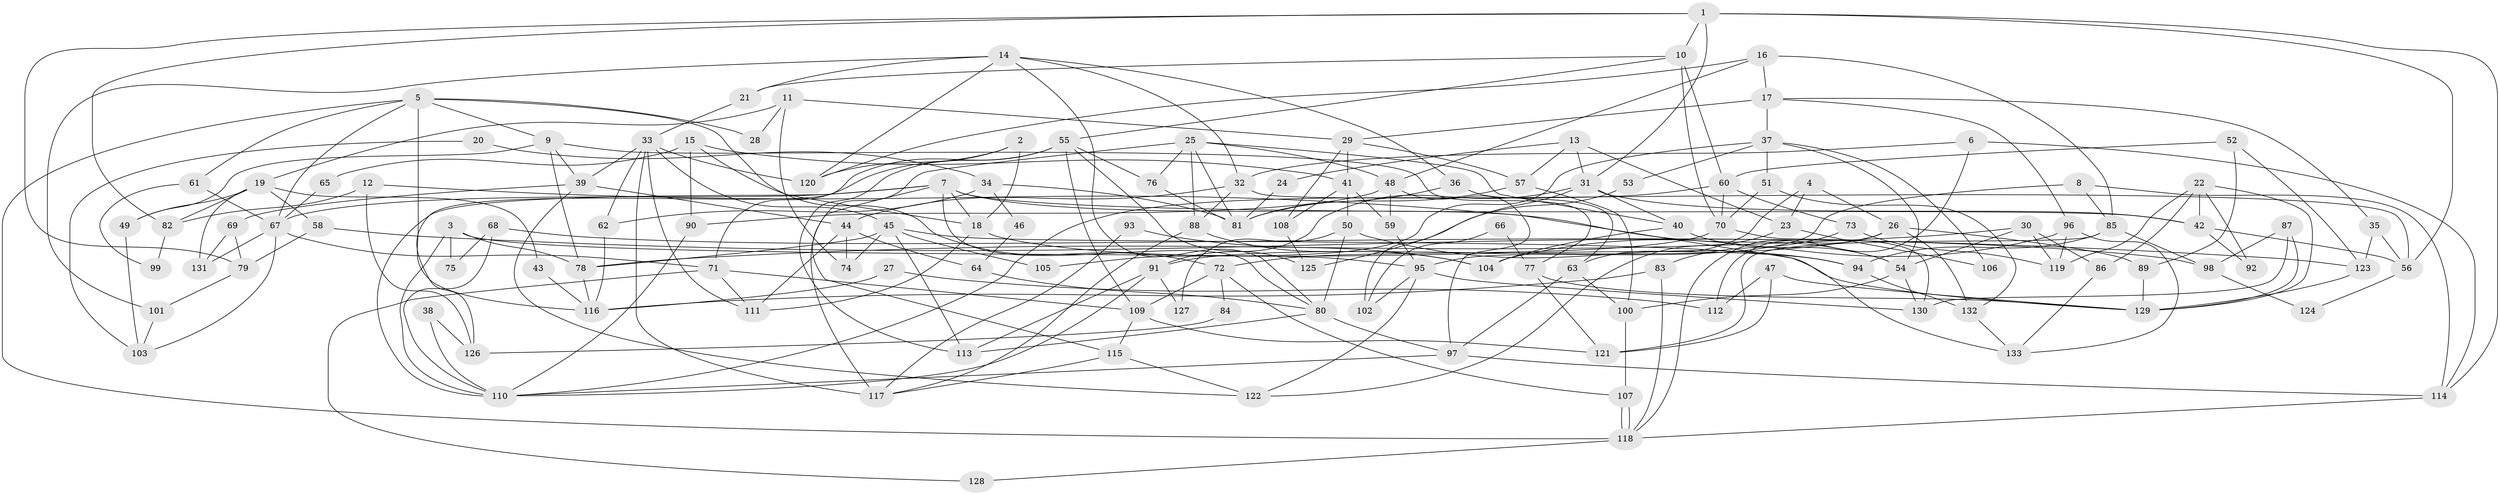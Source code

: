 // Generated by graph-tools (version 1.1) at 2025/02/03/09/25 03:02:11]
// undirected, 133 vertices, 266 edges
graph export_dot {
graph [start="1"]
  node [color=gray90,style=filled];
  1;
  2;
  3;
  4;
  5;
  6;
  7;
  8;
  9;
  10;
  11;
  12;
  13;
  14;
  15;
  16;
  17;
  18;
  19;
  20;
  21;
  22;
  23;
  24;
  25;
  26;
  27;
  28;
  29;
  30;
  31;
  32;
  33;
  34;
  35;
  36;
  37;
  38;
  39;
  40;
  41;
  42;
  43;
  44;
  45;
  46;
  47;
  48;
  49;
  50;
  51;
  52;
  53;
  54;
  55;
  56;
  57;
  58;
  59;
  60;
  61;
  62;
  63;
  64;
  65;
  66;
  67;
  68;
  69;
  70;
  71;
  72;
  73;
  74;
  75;
  76;
  77;
  78;
  79;
  80;
  81;
  82;
  83;
  84;
  85;
  86;
  87;
  88;
  89;
  90;
  91;
  92;
  93;
  94;
  95;
  96;
  97;
  98;
  99;
  100;
  101;
  102;
  103;
  104;
  105;
  106;
  107;
  108;
  109;
  110;
  111;
  112;
  113;
  114;
  115;
  116;
  117;
  118;
  119;
  120;
  121;
  122;
  123;
  124;
  125;
  126;
  127;
  128;
  129;
  130;
  131;
  132;
  133;
  1 -- 31;
  1 -- 10;
  1 -- 56;
  1 -- 79;
  1 -- 82;
  1 -- 114;
  2 -- 18;
  2 -- 120;
  2 -- 71;
  3 -- 95;
  3 -- 78;
  3 -- 75;
  3 -- 110;
  4 -- 23;
  4 -- 26;
  4 -- 63;
  5 -- 118;
  5 -- 67;
  5 -- 9;
  5 -- 28;
  5 -- 61;
  5 -- 72;
  5 -- 116;
  6 -- 32;
  6 -- 114;
  6 -- 112;
  7 -- 42;
  7 -- 18;
  7 -- 67;
  7 -- 80;
  7 -- 110;
  7 -- 117;
  7 -- 133;
  8 -- 114;
  8 -- 95;
  8 -- 85;
  9 -- 77;
  9 -- 39;
  9 -- 49;
  9 -- 78;
  10 -- 70;
  10 -- 21;
  10 -- 55;
  10 -- 60;
  11 -- 19;
  11 -- 29;
  11 -- 28;
  11 -- 74;
  12 -- 54;
  12 -- 82;
  12 -- 126;
  13 -- 57;
  13 -- 31;
  13 -- 23;
  13 -- 24;
  14 -- 32;
  14 -- 80;
  14 -- 21;
  14 -- 36;
  14 -- 101;
  14 -- 120;
  15 -- 90;
  15 -- 41;
  15 -- 18;
  15 -- 65;
  16 -- 120;
  16 -- 85;
  16 -- 17;
  16 -- 48;
  17 -- 96;
  17 -- 29;
  17 -- 35;
  17 -- 37;
  18 -- 111;
  18 -- 94;
  19 -- 49;
  19 -- 58;
  19 -- 43;
  19 -- 82;
  19 -- 131;
  20 -- 34;
  20 -- 103;
  21 -- 33;
  22 -- 129;
  22 -- 119;
  22 -- 42;
  22 -- 86;
  22 -- 92;
  23 -- 122;
  23 -- 106;
  24 -- 81;
  25 -- 48;
  25 -- 81;
  25 -- 40;
  25 -- 76;
  25 -- 88;
  25 -- 115;
  26 -- 132;
  26 -- 118;
  26 -- 89;
  26 -- 91;
  27 -- 112;
  27 -- 116;
  29 -- 57;
  29 -- 41;
  29 -- 108;
  30 -- 78;
  30 -- 86;
  30 -- 54;
  30 -- 119;
  31 -- 40;
  31 -- 91;
  31 -- 42;
  31 -- 102;
  32 -- 56;
  32 -- 88;
  32 -- 44;
  33 -- 39;
  33 -- 45;
  33 -- 62;
  33 -- 111;
  33 -- 117;
  33 -- 120;
  34 -- 81;
  34 -- 62;
  34 -- 46;
  35 -- 56;
  35 -- 123;
  36 -- 63;
  36 -- 81;
  37 -- 54;
  37 -- 51;
  37 -- 53;
  37 -- 105;
  37 -- 106;
  38 -- 126;
  38 -- 110;
  39 -- 44;
  39 -- 69;
  39 -- 122;
  40 -- 104;
  40 -- 54;
  41 -- 59;
  41 -- 50;
  41 -- 108;
  42 -- 56;
  42 -- 92;
  43 -- 116;
  44 -- 111;
  44 -- 64;
  44 -- 74;
  45 -- 74;
  45 -- 113;
  45 -- 78;
  45 -- 105;
  45 -- 129;
  46 -- 64;
  47 -- 129;
  47 -- 121;
  47 -- 112;
  48 -- 97;
  48 -- 59;
  48 -- 90;
  49 -- 103;
  50 -- 80;
  50 -- 94;
  50 -- 127;
  51 -- 70;
  51 -- 132;
  52 -- 60;
  52 -- 89;
  52 -- 123;
  53 -- 125;
  54 -- 100;
  54 -- 130;
  55 -- 113;
  55 -- 76;
  55 -- 109;
  55 -- 125;
  55 -- 126;
  56 -- 124;
  57 -- 100;
  57 -- 81;
  58 -- 79;
  58 -- 123;
  59 -- 95;
  60 -- 110;
  60 -- 70;
  60 -- 73;
  61 -- 67;
  61 -- 99;
  62 -- 116;
  63 -- 100;
  63 -- 97;
  64 -- 80;
  65 -- 67;
  66 -- 102;
  66 -- 77;
  67 -- 71;
  67 -- 103;
  67 -- 131;
  68 -- 110;
  68 -- 98;
  68 -- 75;
  69 -- 131;
  69 -- 79;
  70 -- 72;
  70 -- 130;
  71 -- 109;
  71 -- 111;
  71 -- 128;
  72 -- 109;
  72 -- 84;
  72 -- 107;
  73 -- 83;
  73 -- 119;
  76 -- 81;
  77 -- 129;
  77 -- 121;
  78 -- 116;
  79 -- 101;
  80 -- 97;
  80 -- 113;
  82 -- 99;
  83 -- 116;
  83 -- 118;
  84 -- 126;
  85 -- 94;
  85 -- 98;
  85 -- 121;
  86 -- 133;
  87 -- 129;
  87 -- 130;
  87 -- 98;
  88 -- 117;
  88 -- 104;
  89 -- 129;
  90 -- 110;
  91 -- 110;
  91 -- 113;
  91 -- 127;
  93 -- 104;
  93 -- 117;
  94 -- 132;
  95 -- 130;
  95 -- 122;
  95 -- 102;
  96 -- 119;
  96 -- 133;
  96 -- 104;
  97 -- 110;
  97 -- 114;
  98 -- 124;
  100 -- 107;
  101 -- 103;
  107 -- 118;
  107 -- 118;
  108 -- 125;
  109 -- 115;
  109 -- 121;
  114 -- 118;
  115 -- 117;
  115 -- 122;
  118 -- 128;
  123 -- 129;
  132 -- 133;
}
